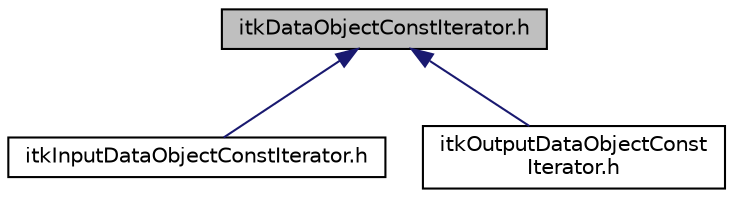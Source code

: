 digraph "itkDataObjectConstIterator.h"
{
 // LATEX_PDF_SIZE
  edge [fontname="Helvetica",fontsize="10",labelfontname="Helvetica",labelfontsize="10"];
  node [fontname="Helvetica",fontsize="10",shape=record];
  Node1 [label="itkDataObjectConstIterator.h",height=0.2,width=0.4,color="black", fillcolor="grey75", style="filled", fontcolor="black",tooltip=" "];
  Node1 -> Node2 [dir="back",color="midnightblue",fontsize="10",style="solid",fontname="Helvetica"];
  Node2 [label="itkInputDataObjectConstIterator.h",height=0.2,width=0.4,color="black", fillcolor="white", style="filled",URL="$itkInputDataObjectConstIterator_8h.html",tooltip=" "];
  Node1 -> Node3 [dir="back",color="midnightblue",fontsize="10",style="solid",fontname="Helvetica"];
  Node3 [label="itkOutputDataObjectConst\lIterator.h",height=0.2,width=0.4,color="black", fillcolor="white", style="filled",URL="$itkOutputDataObjectConstIterator_8h.html",tooltip=" "];
}
